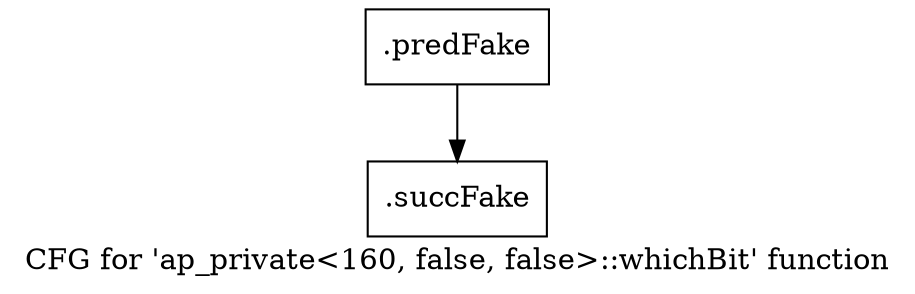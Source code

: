 digraph "CFG for 'ap_private\<160, false, false\>::whichBit' function" {
	label="CFG for 'ap_private\<160, false, false\>::whichBit' function";

	Node0x5d1e9a0 [shape=record,filename="",linenumber="",label="{.predFake}"];
	Node0x5d1e9a0 -> Node0x616b1d0[ callList="" memoryops="" filename="/mnt/xilinx/Vitis_HLS/2021.2/include/etc/ap_private.h" execusionnum="0"];
	Node0x616b1d0 [shape=record,filename="/mnt/xilinx/Vitis_HLS/2021.2/include/etc/ap_private.h",linenumber="3513",label="{.succFake}"];
}
